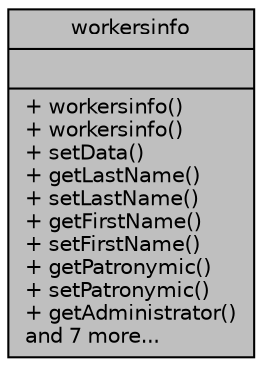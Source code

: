 digraph "workersinfo"
{
 // LATEX_PDF_SIZE
  edge [fontname="Helvetica",fontsize="10",labelfontname="Helvetica",labelfontsize="10"];
  node [fontname="Helvetica",fontsize="10",shape=record];
  Node1 [label="{workersinfo\n||+ workersinfo()\l+ workersinfo()\l+ setData()\l+ getLastName()\l+ setLastName()\l+ getFirstName()\l+ setFirstName()\l+ getPatronymic()\l+ setPatronymic()\l+ getAdministrator()\land 7 more...\l}",height=0.2,width=0.4,color="black", fillcolor="grey75", style="filled", fontcolor="black",tooltip=" "];
}
